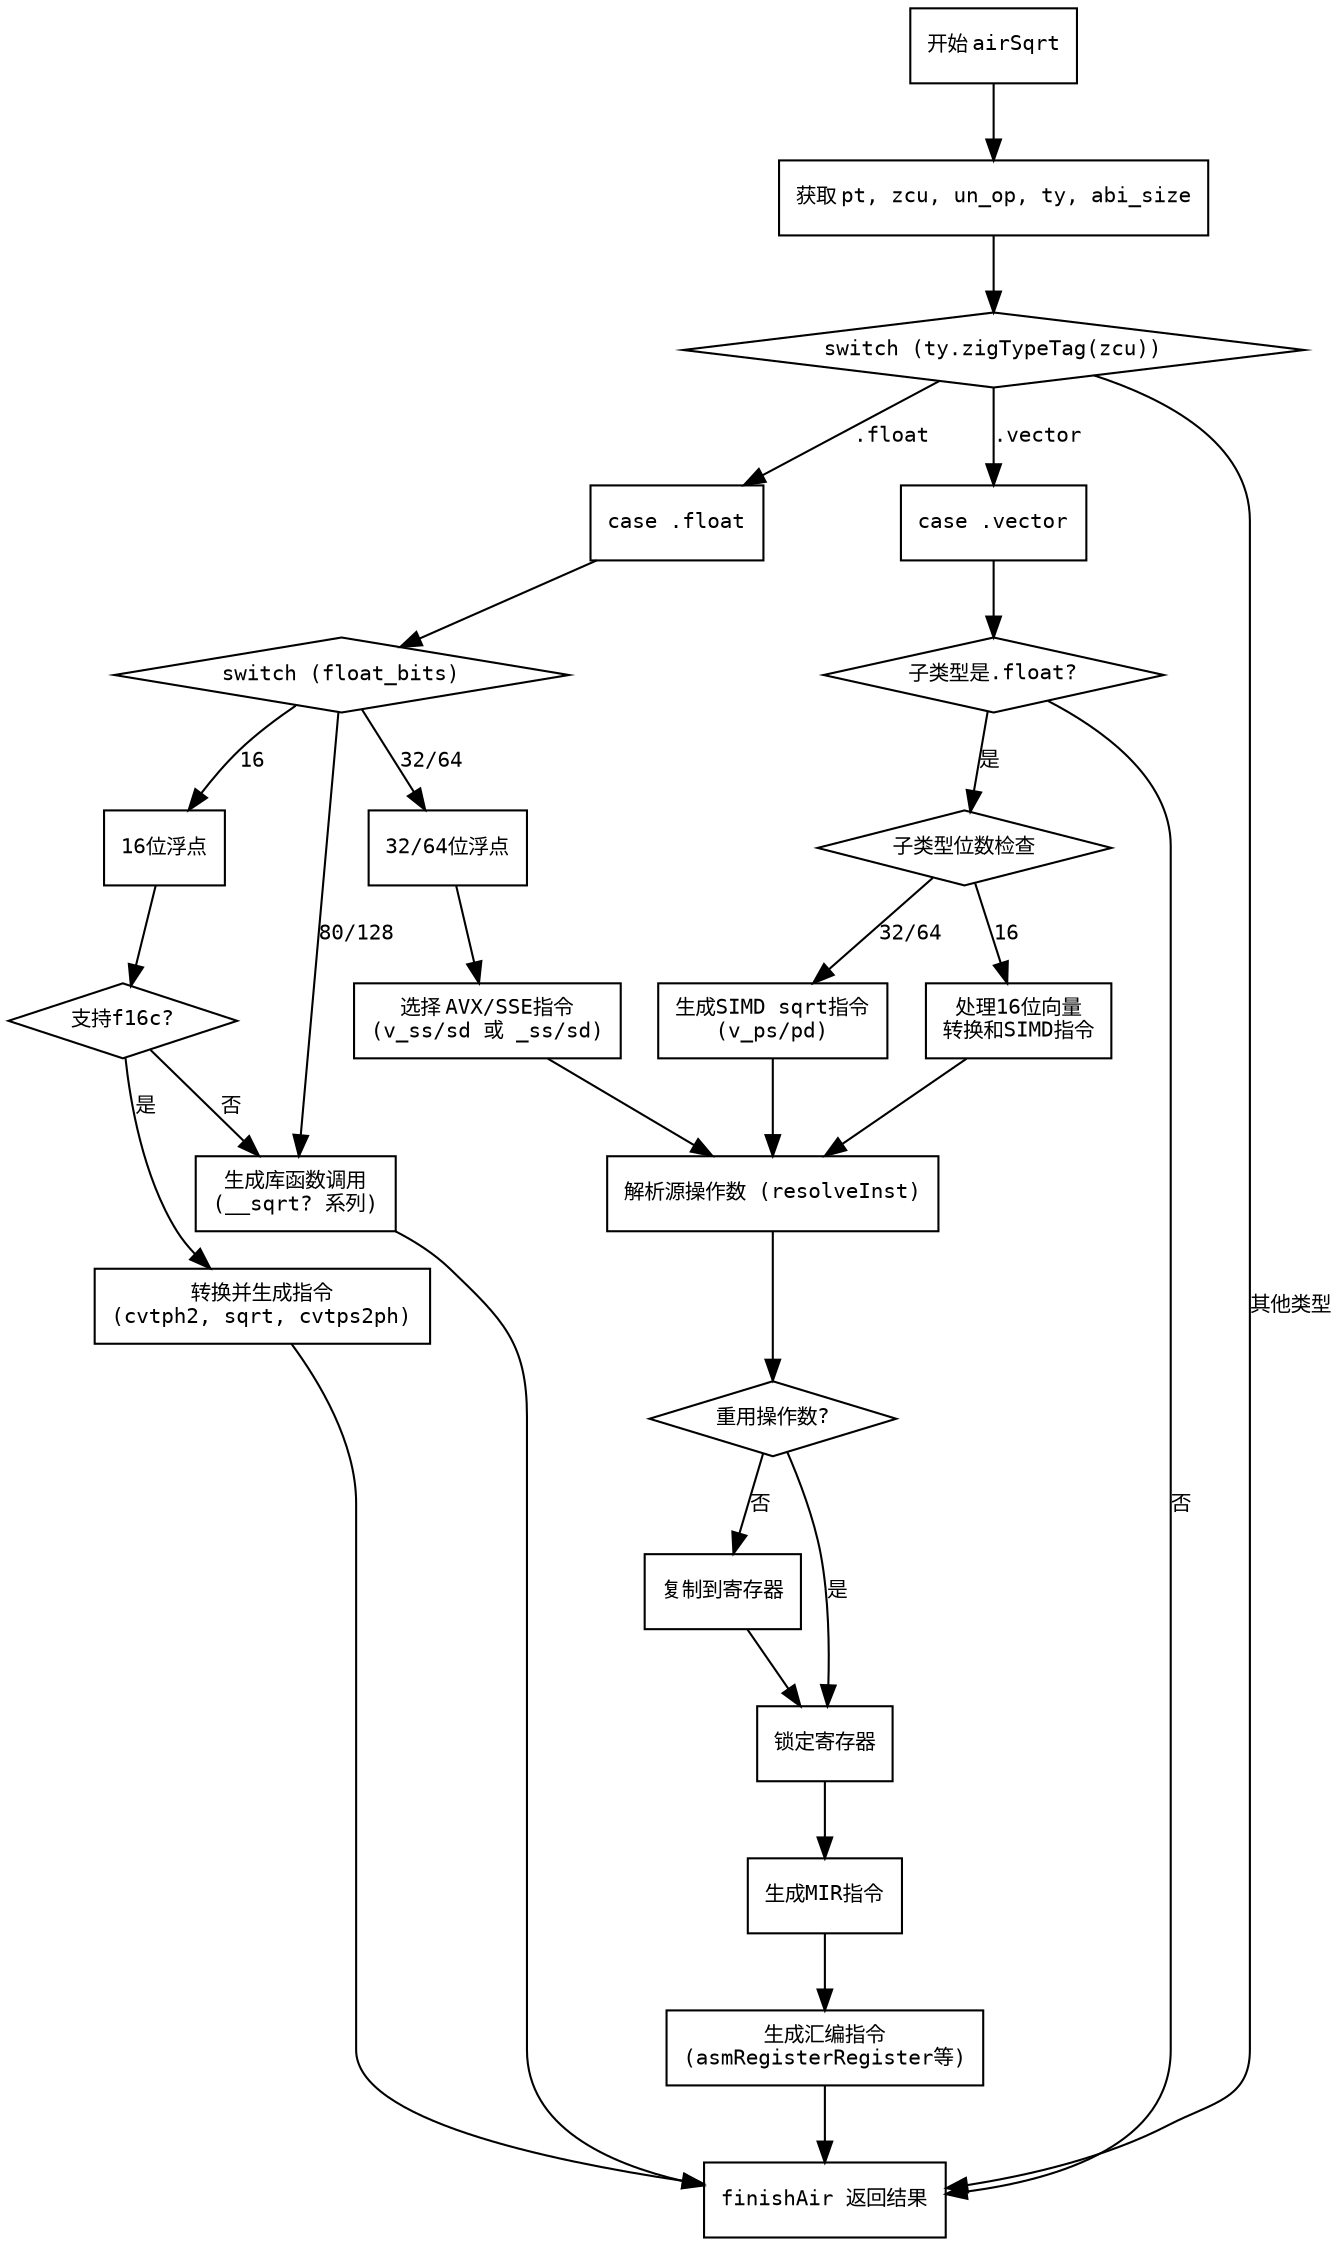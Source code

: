 
digraph airSqrt {
    node [shape=rectangle, fontname="Courier", fontsize=10];
    edge [fontname="Courier", fontsize=10];

    start [label="开始 airSqrt"];
    get_pt_zcu [label="获取 pt, zcu, un_op, ty, abi_size"];
    switch_ty_tag [label="switch (ty.zigTypeTag(zcu))", shape=diamond];
    case_float [label="case .float"];
    switch_float_bits [label="switch (float_bits)", shape=diamond];
    case_16bit [label="16位浮点"];
    check_f16c [label="支持f16c?", shape=diamond];
    gen_libcall [label="生成库函数调用\n(__sqrt? 系列)"];
    handle_16bit_avx [label="转换并生成指令\n(cvtph2, sqrt, cvtps2ph)"];
    case_32_64bit [label="32/64位浮点"];
    choose_avx_ss_sd [label="选择 AVX/SSE指令\n(v_ss/sd 或 _ss/sd)"];
    case_vector [label="case .vector"];
    check_child_type [label="子类型是.float?", shape=diamond];
    switch_vector_float_bits [label="子类型位数检查", shape=diamond];
    handle_vector_16bit [label="处理16位向量\n转换和SIMD指令"];
    handle_vector_32_64bit [label="生成SIMD sqrt指令\n(v_ps/pd)"];
    resolve_src [label="解析源操作数 (resolveInst)"];
    reuse_operand [label="重用操作数?", shape=diamond];
    copy_to_reg [label="复制到寄存器"];
    lock_reg [label="锁定寄存器"];
    gen_mir_inst [label="生成MIR指令"];
    asm_ops [label="生成汇编指令\n(asmRegisterRegister等)"];
    finish [label="finishAir 返回结果"];

    start -> get_pt_zcu;
    get_pt_zcu -> switch_ty_tag;

    switch_ty_tag -> case_float [label=".float"];
    switch_ty_tag -> case_vector [label=".vector"];
    switch_ty_tag -> finish [label="其他类型"];

    case_float -> switch_float_bits;
    switch_float_bits -> case_16bit [label="16"];
    switch_float_bits -> case_32_64bit [label="32/64"];
    switch_float_bits -> gen_libcall [label="80/128"];

    case_16bit -> check_f16c;
    check_f16c -> gen_libcall [label="否"];
    check_f16c -> handle_16bit_avx [label="是"];

    case_32_64bit -> choose_avx_ss_sd;
    choose_avx_ss_sd -> resolve_src;

    case_vector -> check_child_type;
    check_child_type -> switch_vector_float_bits [label="是"];
    check_child_type -> finish [label="否"];

    switch_vector_float_bits -> handle_vector_16bit [label="16"];
    switch_vector_float_bits -> handle_vector_32_64bit [label="32/64"];

    handle_vector_16bit -> resolve_src;
    handle_vector_32_64bit -> resolve_src;

    resolve_src -> reuse_operand;
    reuse_operand -> copy_to_reg [label="否"];
    reuse_operand -> lock_reg [label="是"];

    copy_to_reg -> lock_reg;
    lock_reg -> gen_mir_inst;

    gen_mir_inst -> asm_ops;
    asm_ops -> finish;

    gen_libcall -> finish;
    handle_16bit_avx -> finish;
}
